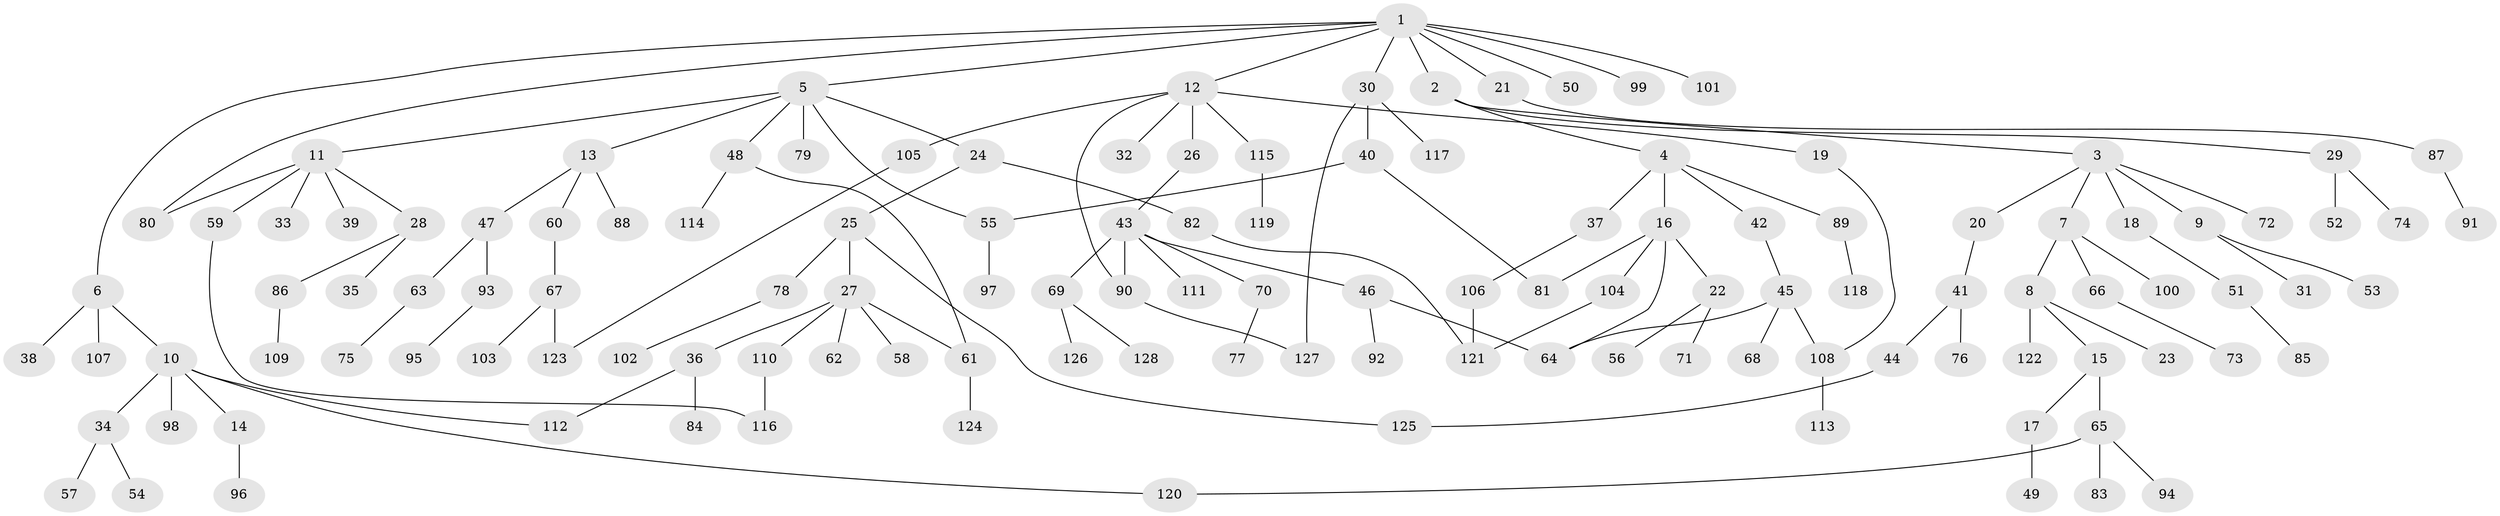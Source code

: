 // Generated by graph-tools (version 1.1) at 2025/01/03/09/25 03:01:10]
// undirected, 128 vertices, 143 edges
graph export_dot {
graph [start="1"]
  node [color=gray90,style=filled];
  1;
  2;
  3;
  4;
  5;
  6;
  7;
  8;
  9;
  10;
  11;
  12;
  13;
  14;
  15;
  16;
  17;
  18;
  19;
  20;
  21;
  22;
  23;
  24;
  25;
  26;
  27;
  28;
  29;
  30;
  31;
  32;
  33;
  34;
  35;
  36;
  37;
  38;
  39;
  40;
  41;
  42;
  43;
  44;
  45;
  46;
  47;
  48;
  49;
  50;
  51;
  52;
  53;
  54;
  55;
  56;
  57;
  58;
  59;
  60;
  61;
  62;
  63;
  64;
  65;
  66;
  67;
  68;
  69;
  70;
  71;
  72;
  73;
  74;
  75;
  76;
  77;
  78;
  79;
  80;
  81;
  82;
  83;
  84;
  85;
  86;
  87;
  88;
  89;
  90;
  91;
  92;
  93;
  94;
  95;
  96;
  97;
  98;
  99;
  100;
  101;
  102;
  103;
  104;
  105;
  106;
  107;
  108;
  109;
  110;
  111;
  112;
  113;
  114;
  115;
  116;
  117;
  118;
  119;
  120;
  121;
  122;
  123;
  124;
  125;
  126;
  127;
  128;
  1 -- 2;
  1 -- 5;
  1 -- 6;
  1 -- 12;
  1 -- 21;
  1 -- 30;
  1 -- 50;
  1 -- 99;
  1 -- 101;
  1 -- 80;
  2 -- 3;
  2 -- 4;
  2 -- 29;
  3 -- 7;
  3 -- 9;
  3 -- 18;
  3 -- 20;
  3 -- 72;
  4 -- 16;
  4 -- 37;
  4 -- 42;
  4 -- 89;
  5 -- 11;
  5 -- 13;
  5 -- 24;
  5 -- 48;
  5 -- 55;
  5 -- 79;
  6 -- 10;
  6 -- 38;
  6 -- 107;
  7 -- 8;
  7 -- 66;
  7 -- 100;
  8 -- 15;
  8 -- 23;
  8 -- 122;
  9 -- 31;
  9 -- 53;
  10 -- 14;
  10 -- 34;
  10 -- 98;
  10 -- 112;
  10 -- 120;
  11 -- 28;
  11 -- 33;
  11 -- 39;
  11 -- 59;
  11 -- 80;
  12 -- 19;
  12 -- 26;
  12 -- 32;
  12 -- 105;
  12 -- 115;
  12 -- 90;
  13 -- 47;
  13 -- 60;
  13 -- 88;
  14 -- 96;
  15 -- 17;
  15 -- 65;
  16 -- 22;
  16 -- 64;
  16 -- 81;
  16 -- 104;
  17 -- 49;
  18 -- 51;
  19 -- 108;
  20 -- 41;
  21 -- 87;
  22 -- 56;
  22 -- 71;
  24 -- 25;
  24 -- 82;
  25 -- 27;
  25 -- 78;
  25 -- 125;
  26 -- 43;
  27 -- 36;
  27 -- 58;
  27 -- 62;
  27 -- 110;
  27 -- 61;
  28 -- 35;
  28 -- 86;
  29 -- 52;
  29 -- 74;
  30 -- 40;
  30 -- 117;
  30 -- 127;
  34 -- 54;
  34 -- 57;
  36 -- 84;
  36 -- 112;
  37 -- 106;
  40 -- 81;
  40 -- 55;
  41 -- 44;
  41 -- 76;
  42 -- 45;
  43 -- 46;
  43 -- 69;
  43 -- 70;
  43 -- 90;
  43 -- 111;
  44 -- 125;
  45 -- 68;
  45 -- 108;
  45 -- 64;
  46 -- 92;
  46 -- 64;
  47 -- 63;
  47 -- 93;
  48 -- 61;
  48 -- 114;
  51 -- 85;
  55 -- 97;
  59 -- 116;
  60 -- 67;
  61 -- 124;
  63 -- 75;
  65 -- 83;
  65 -- 94;
  65 -- 120;
  66 -- 73;
  67 -- 103;
  67 -- 123;
  69 -- 126;
  69 -- 128;
  70 -- 77;
  78 -- 102;
  82 -- 121;
  86 -- 109;
  87 -- 91;
  89 -- 118;
  90 -- 127;
  93 -- 95;
  104 -- 121;
  105 -- 123;
  106 -- 121;
  108 -- 113;
  110 -- 116;
  115 -- 119;
}
